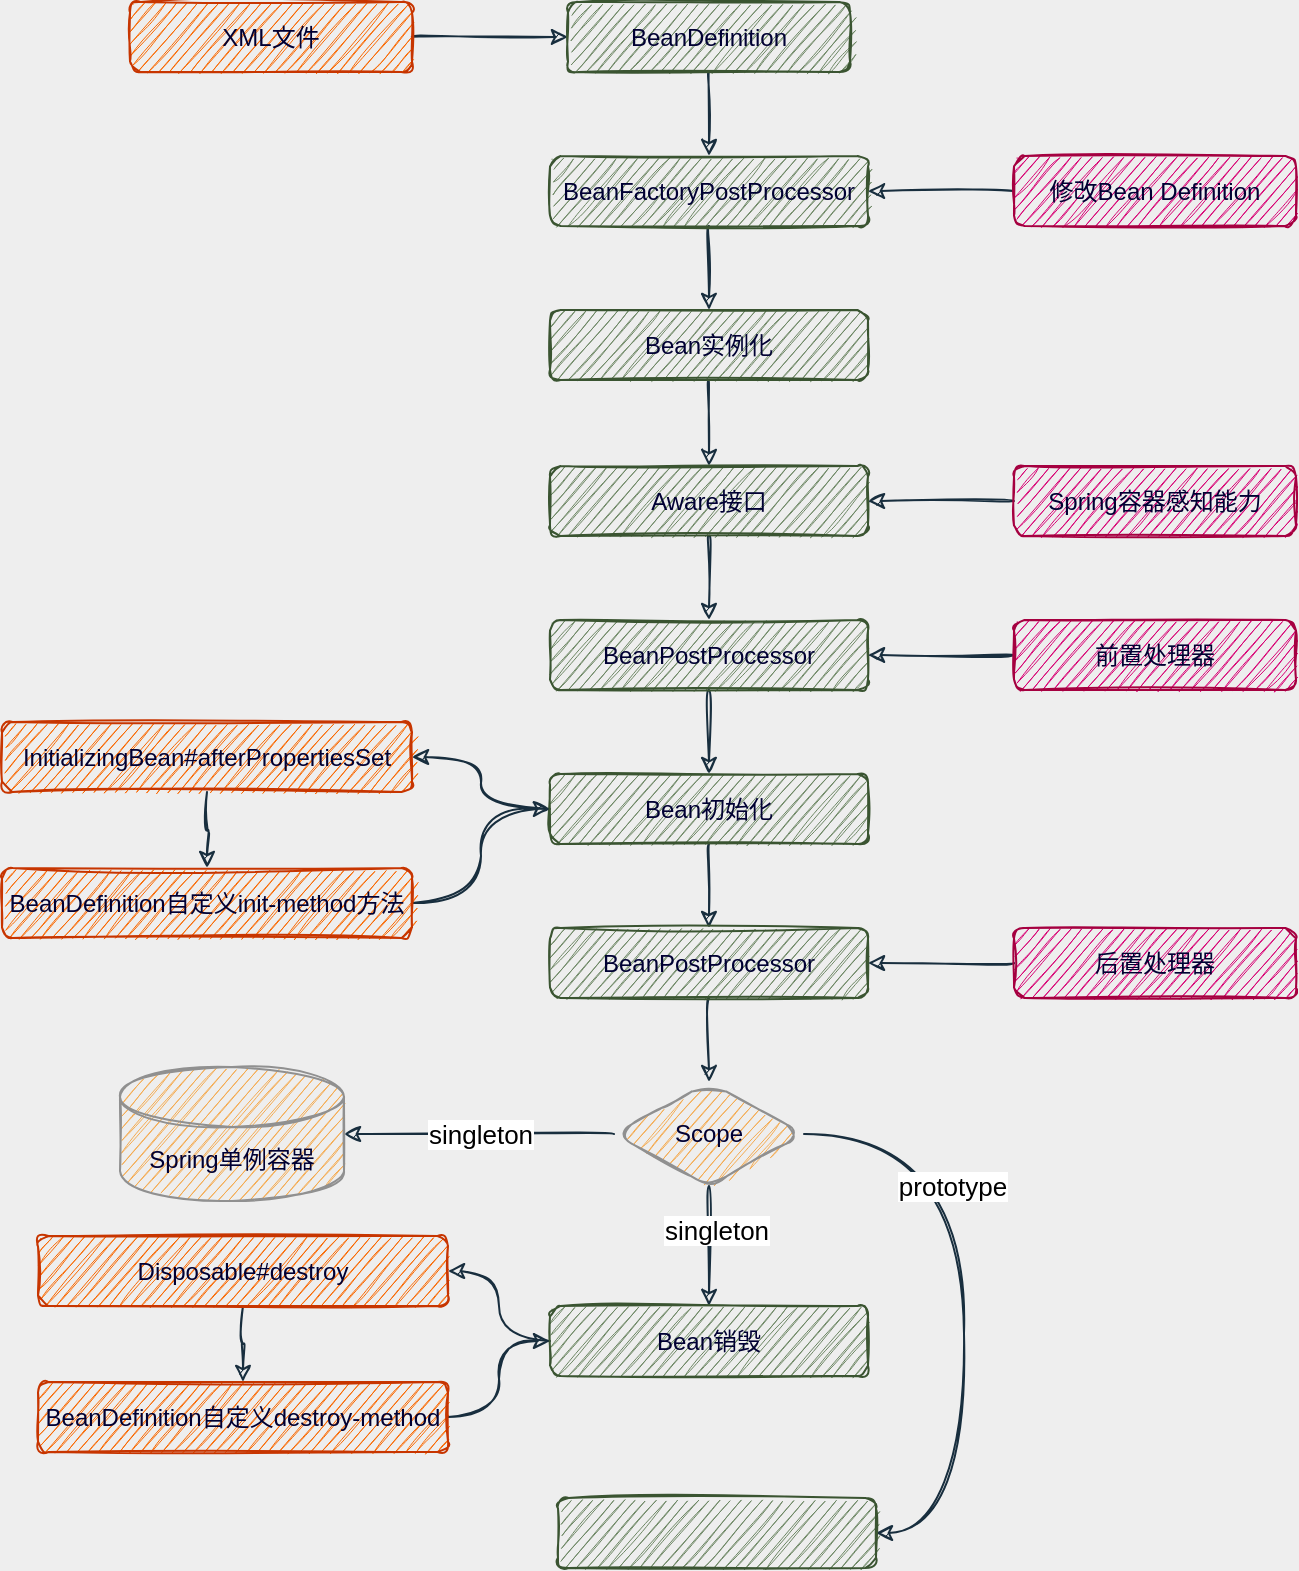 <mxfile version="19.0.3" type="device"><diagram id="by-D75B63jVVUDKd2qjx" name="Page-1"><mxGraphModel dx="1072" dy="816" grid="0" gridSize="10" guides="1" tooltips="1" connect="1" arrows="1" fold="1" page="1" pageScale="1" pageWidth="850" pageHeight="1100" background="#EEEEEE" math="0" shadow="0"><root><mxCell id="0"/><mxCell id="1" parent="0"/><mxCell id="15" style="edgeStyle=orthogonalEdgeStyle;curved=1;rounded=1;sketch=1;orthogonalLoop=1;jettySize=auto;html=1;exitX=1;exitY=0.5;exitDx=0;exitDy=0;fontColor=#000033;strokeColor=#182E3E;" parent="1" source="2" target="9" edge="1"><mxGeometry relative="1" as="geometry"/></mxCell><mxCell id="2" value="&lt;font color=&quot;#000033&quot;&gt;XML文件&lt;/font&gt;" style="whiteSpace=wrap;html=1;fontColor=#000000;strokeColor=#C73500;fillColor=#fa6800;sketch=1;rounded=1;" parent="1" vertex="1"><mxGeometry x="161" y="33" width="141" height="35" as="geometry"/></mxCell><mxCell id="13" style="edgeStyle=orthogonalEdgeStyle;curved=1;rounded=1;sketch=1;orthogonalLoop=1;jettySize=auto;html=1;exitX=0.5;exitY=1;exitDx=0;exitDy=0;fontColor=#000033;strokeColor=#182E3E;" parent="1" source="9" target="12" edge="1"><mxGeometry relative="1" as="geometry"/></mxCell><mxCell id="9" value="&lt;font color=&quot;#000033&quot;&gt;BeanDefinition&lt;/font&gt;" style="whiteSpace=wrap;html=1;fontColor=#ffffff;strokeColor=#3A5431;fillColor=#6d8764;sketch=1;rounded=1;" parent="1" vertex="1"><mxGeometry x="380" y="33" width="141" height="35" as="geometry"/></mxCell><mxCell id="18" style="edgeStyle=orthogonalEdgeStyle;curved=1;rounded=1;sketch=1;orthogonalLoop=1;jettySize=auto;html=1;exitX=0.5;exitY=1;exitDx=0;exitDy=0;entryX=0.5;entryY=0;entryDx=0;entryDy=0;fontColor=#000033;strokeColor=#182E3E;" parent="1" source="12" target="17" edge="1"><mxGeometry relative="1" as="geometry"/></mxCell><mxCell id="12" value="&lt;font color=&quot;#000033&quot;&gt;BeanFactoryPostProcessor&lt;/font&gt;" style="whiteSpace=wrap;html=1;strokeColor=#3A5431;fillColor=#6d8764;sketch=1;rounded=1;fontColor=#ffffff;" parent="1" vertex="1"><mxGeometry x="371" y="110" width="159" height="35" as="geometry"/></mxCell><mxCell id="16" style="edgeStyle=orthogonalEdgeStyle;curved=1;rounded=1;sketch=1;orthogonalLoop=1;jettySize=auto;html=1;exitX=0;exitY=0.5;exitDx=0;exitDy=0;fontColor=#000033;strokeColor=#182E3E;" parent="1" source="14" target="12" edge="1"><mxGeometry relative="1" as="geometry"/></mxCell><mxCell id="14" value="&lt;font color=&quot;#000033&quot;&gt;修改Bean Definition&lt;/font&gt;" style="whiteSpace=wrap;html=1;strokeColor=#A50040;fillColor=#d80073;sketch=1;rounded=1;fontColor=#ffffff;" parent="1" vertex="1"><mxGeometry x="603" y="110" width="141" height="35" as="geometry"/></mxCell><mxCell id="46" style="edgeStyle=orthogonalEdgeStyle;curved=1;rounded=1;sketch=1;orthogonalLoop=1;jettySize=auto;html=1;exitX=0.5;exitY=1;exitDx=0;exitDy=0;entryX=0.5;entryY=0;entryDx=0;entryDy=0;fontColor=#000033;strokeColor=#182E3E;" parent="1" source="17" target="19" edge="1"><mxGeometry relative="1" as="geometry"/></mxCell><mxCell id="17" value="&lt;font color=&quot;#000033&quot;&gt;Bean实例化&lt;/font&gt;" style="whiteSpace=wrap;html=1;strokeColor=#3A5431;fillColor=#6d8764;sketch=1;rounded=1;fontColor=#ffffff;" parent="1" vertex="1"><mxGeometry x="371" y="187" width="159" height="35" as="geometry"/></mxCell><mxCell id="25" style="edgeStyle=orthogonalEdgeStyle;curved=1;rounded=1;sketch=1;orthogonalLoop=1;jettySize=auto;html=1;exitX=0.5;exitY=1;exitDx=0;exitDy=0;entryX=0.5;entryY=0;entryDx=0;entryDy=0;fontColor=#000033;strokeColor=#182E3E;" parent="1" source="19" target="24" edge="1"><mxGeometry relative="1" as="geometry"/></mxCell><mxCell id="19" value="&lt;font color=&quot;#000033&quot;&gt;Aware接口&lt;/font&gt;" style="whiteSpace=wrap;html=1;strokeColor=#3A5431;fillColor=#6d8764;sketch=1;rounded=1;fontColor=#ffffff;" parent="1" vertex="1"><mxGeometry x="371" y="265" width="159" height="35" as="geometry"/></mxCell><mxCell id="23" style="edgeStyle=orthogonalEdgeStyle;curved=1;rounded=1;sketch=1;orthogonalLoop=1;jettySize=auto;html=1;exitX=0;exitY=0.5;exitDx=0;exitDy=0;fontColor=#000033;strokeColor=#182E3E;" parent="1" source="22" target="19" edge="1"><mxGeometry relative="1" as="geometry"/></mxCell><mxCell id="22" value="&lt;font color=&quot;#000033&quot;&gt;Spring容器感知能力&lt;/font&gt;" style="whiteSpace=wrap;html=1;strokeColor=#A50040;fillColor=#d80073;sketch=1;rounded=1;fontColor=#ffffff;" parent="1" vertex="1"><mxGeometry x="603" y="265" width="141" height="35" as="geometry"/></mxCell><mxCell id="29" style="edgeStyle=orthogonalEdgeStyle;curved=1;rounded=1;sketch=1;orthogonalLoop=1;jettySize=auto;html=1;exitX=0.5;exitY=1;exitDx=0;exitDy=0;fontColor=#000033;strokeColor=#182E3E;" parent="1" source="24" target="28" edge="1"><mxGeometry relative="1" as="geometry"/></mxCell><mxCell id="24" value="&lt;font color=&quot;#000033&quot;&gt;BeanPostProcessor&lt;/font&gt;" style="whiteSpace=wrap;html=1;strokeColor=#3A5431;fillColor=#6d8764;sketch=1;rounded=1;fontColor=#ffffff;" parent="1" vertex="1"><mxGeometry x="371" y="342" width="159" height="35" as="geometry"/></mxCell><mxCell id="27" style="edgeStyle=orthogonalEdgeStyle;curved=1;rounded=1;sketch=1;orthogonalLoop=1;jettySize=auto;html=1;exitX=0;exitY=0.5;exitDx=0;exitDy=0;fontColor=#000033;strokeColor=#182E3E;" parent="1" source="26" target="24" edge="1"><mxGeometry relative="1" as="geometry"/></mxCell><mxCell id="26" value="&lt;font color=&quot;#000033&quot;&gt;前置处理器&lt;/font&gt;" style="whiteSpace=wrap;html=1;strokeColor=#A50040;fillColor=#d80073;sketch=1;rounded=1;fontColor=#ffffff;" parent="1" vertex="1"><mxGeometry x="603" y="342" width="141" height="35" as="geometry"/></mxCell><mxCell id="33" style="edgeStyle=orthogonalEdgeStyle;curved=1;rounded=1;sketch=1;orthogonalLoop=1;jettySize=auto;html=1;exitX=0;exitY=0.5;exitDx=0;exitDy=0;entryX=1;entryY=0.5;entryDx=0;entryDy=0;fontColor=#000033;strokeColor=#182E3E;" parent="1" source="28" target="30" edge="1"><mxGeometry relative="1" as="geometry"/></mxCell><mxCell id="37" style="edgeStyle=orthogonalEdgeStyle;curved=1;rounded=1;sketch=1;orthogonalLoop=1;jettySize=auto;html=1;exitX=0.5;exitY=1;exitDx=0;exitDy=0;entryX=0.5;entryY=0;entryDx=0;entryDy=0;fontColor=#000033;strokeColor=#182E3E;" parent="1" source="28" target="36" edge="1"><mxGeometry relative="1" as="geometry"/></mxCell><mxCell id="28" value="&lt;font color=&quot;#000033&quot;&gt;Bean初始化&lt;/font&gt;" style="whiteSpace=wrap;html=1;strokeColor=#3A5431;fillColor=#6d8764;sketch=1;rounded=1;fontColor=#ffffff;" parent="1" vertex="1"><mxGeometry x="371" y="419" width="159" height="35" as="geometry"/></mxCell><mxCell id="34" style="edgeStyle=orthogonalEdgeStyle;curved=1;rounded=1;sketch=1;orthogonalLoop=1;jettySize=auto;html=1;exitX=0.5;exitY=1;exitDx=0;exitDy=0;fontColor=#000033;strokeColor=#182E3E;" parent="1" source="30" target="31" edge="1"><mxGeometry relative="1" as="geometry"/></mxCell><mxCell id="30" value="&lt;font color=&quot;#000033&quot;&gt;InitializingBean#afterPropertiesSet&lt;/font&gt;" style="whiteSpace=wrap;html=1;fontColor=#000000;strokeColor=#C73500;fillColor=#fa6800;sketch=1;rounded=1;" parent="1" vertex="1"><mxGeometry x="97" y="393" width="205" height="35" as="geometry"/></mxCell><mxCell id="35" style="edgeStyle=orthogonalEdgeStyle;curved=1;rounded=1;sketch=1;orthogonalLoop=1;jettySize=auto;html=1;exitX=1;exitY=0.5;exitDx=0;exitDy=0;entryX=0;entryY=0.5;entryDx=0;entryDy=0;fontColor=#000033;strokeColor=#182E3E;" parent="1" source="31" target="28" edge="1"><mxGeometry relative="1" as="geometry"/></mxCell><mxCell id="31" value="&lt;font color=&quot;#000033&quot;&gt;BeanDefinition自定义init-method方法&lt;/font&gt;" style="whiteSpace=wrap;html=1;fontColor=#000000;strokeColor=#C73500;fillColor=#fa6800;sketch=1;rounded=1;" parent="1" vertex="1"><mxGeometry x="97" y="466" width="205" height="35" as="geometry"/></mxCell><mxCell id="47" style="edgeStyle=orthogonalEdgeStyle;curved=1;rounded=1;sketch=1;orthogonalLoop=1;jettySize=auto;html=1;exitX=0.5;exitY=1;exitDx=0;exitDy=0;fontColor=#000033;strokeColor=#182E3E;" parent="1" source="36" target="41" edge="1"><mxGeometry relative="1" as="geometry"/></mxCell><mxCell id="36" value="&lt;font color=&quot;#000033&quot;&gt;BeanPostProcessor&lt;/font&gt;" style="whiteSpace=wrap;html=1;strokeColor=#3A5431;fillColor=#6d8764;sketch=1;rounded=1;fontColor=#ffffff;" parent="1" vertex="1"><mxGeometry x="371" y="496" width="159" height="35" as="geometry"/></mxCell><mxCell id="39" style="edgeStyle=orthogonalEdgeStyle;curved=1;rounded=1;sketch=1;orthogonalLoop=1;jettySize=auto;html=1;exitX=0;exitY=0.5;exitDx=0;exitDy=0;fontColor=#000033;strokeColor=#182E3E;" parent="1" source="38" target="36" edge="1"><mxGeometry relative="1" as="geometry"/></mxCell><mxCell id="38" value="&lt;font color=&quot;#000033&quot;&gt;后置处理器&lt;/font&gt;" style="whiteSpace=wrap;html=1;strokeColor=#A50040;fillColor=#d80073;sketch=1;rounded=1;fontColor=#ffffff;" parent="1" vertex="1"><mxGeometry x="603" y="496" width="141" height="35" as="geometry"/></mxCell><mxCell id="43" value="&lt;font style=&quot;font-size: 13px ; background-color: rgb(255 , 255 , 255)&quot; color=&quot;#000000&quot;&gt;singleton&lt;/font&gt;" style="edgeStyle=orthogonalEdgeStyle;curved=1;rounded=1;sketch=1;orthogonalLoop=1;jettySize=auto;html=1;exitX=0;exitY=0.5;exitDx=0;exitDy=0;fontColor=#000033;strokeColor=#182E3E;entryX=1;entryY=0.5;entryDx=0;entryDy=0;entryPerimeter=0;" parent="1" source="41" target="45" edge="1"><mxGeometry relative="1" as="geometry"><mxPoint x="257" y="794" as="targetPoint"/></mxGeometry></mxCell><mxCell id="49" style="edgeStyle=orthogonalEdgeStyle;curved=1;rounded=1;sketch=1;orthogonalLoop=1;jettySize=auto;html=1;exitX=0.5;exitY=1;exitDx=0;exitDy=0;labelBackgroundColor=#FFFFFF;fontSize=13;fontColor=#000000;strokeColor=#182E3E;" parent="1" source="41" target="48" edge="1"><mxGeometry relative="1" as="geometry"/></mxCell><mxCell id="53" value="&lt;font style=&quot;background-color: rgb(255 , 255 , 255)&quot;&gt;singleton&lt;/font&gt;" style="edgeLabel;html=1;align=center;verticalAlign=middle;resizable=0;points=[];fontSize=13;fontColor=#000000;" parent="49" vertex="1" connectable="0"><mxGeometry x="-0.429" y="3" relative="1" as="geometry"><mxPoint y="5" as="offset"/></mxGeometry></mxCell><mxCell id="51" style="edgeStyle=orthogonalEdgeStyle;curved=1;rounded=1;sketch=1;orthogonalLoop=1;jettySize=auto;html=1;exitX=1;exitY=0.5;exitDx=0;exitDy=0;entryX=1;entryY=0.5;entryDx=0;entryDy=0;labelBackgroundColor=#FFFFFF;fontSize=13;fontColor=#000000;strokeColor=#182E3E;" parent="1" source="41" target="50" edge="1"><mxGeometry relative="1" as="geometry"><Array as="points"><mxPoint x="578" y="599"/><mxPoint x="578" y="799"/></Array></mxGeometry></mxCell><mxCell id="52" value="&lt;span style=&quot;background-color: rgb(255 , 255 , 255)&quot;&gt;prototype&lt;/span&gt;" style="edgeLabel;html=1;align=center;verticalAlign=middle;resizable=0;points=[];fontSize=13;fontColor=#000000;" parent="51" vertex="1" connectable="0"><mxGeometry x="-0.869" y="-1" relative="1" as="geometry"><mxPoint x="53" y="25" as="offset"/></mxGeometry></mxCell><mxCell id="41" value="Scope" style="rhombus;whiteSpace=wrap;html=1;rounded=1;sketch=1;fontColor=#000033;strokeColor=#909090;fillColor=#F5AB50;" parent="1" vertex="1"><mxGeometry x="403" y="573" width="95" height="52" as="geometry"/></mxCell><mxCell id="45" value="Spring单例容器" style="shape=cylinder3;whiteSpace=wrap;html=1;boundedLbl=1;backgroundOutline=1;size=15;rounded=1;sketch=1;fontColor=#000033;strokeColor=#909090;fillColor=#F5AB50;" parent="1" vertex="1"><mxGeometry x="156" y="565.5" width="112" height="67" as="geometry"/></mxCell><mxCell id="58" style="edgeStyle=orthogonalEdgeStyle;curved=1;rounded=1;sketch=1;orthogonalLoop=1;jettySize=auto;html=1;exitX=0;exitY=0.5;exitDx=0;exitDy=0;entryX=1;entryY=0.5;entryDx=0;entryDy=0;labelBackgroundColor=#FFFFFF;fontSize=13;fontColor=#000000;strokeColor=#182E3E;" parent="1" source="48" target="55" edge="1"><mxGeometry relative="1" as="geometry"/></mxCell><mxCell id="48" value="&lt;font color=&quot;#000033&quot;&gt;Bean销毁&lt;/font&gt;" style="whiteSpace=wrap;html=1;strokeColor=#3A5431;fillColor=#6d8764;sketch=1;rounded=1;fontColor=#ffffff;" parent="1" vertex="1"><mxGeometry x="371" y="685" width="159" height="35" as="geometry"/></mxCell><mxCell id="50" value="" style="whiteSpace=wrap;html=1;strokeColor=#3A5431;fillColor=#6d8764;sketch=1;rounded=1;fontColor=#ffffff;" parent="1" vertex="1"><mxGeometry x="375" y="781" width="159" height="35" as="geometry"/></mxCell><mxCell id="54" style="edgeStyle=orthogonalEdgeStyle;curved=1;rounded=1;sketch=1;orthogonalLoop=1;jettySize=auto;html=1;exitX=0.5;exitY=1;exitDx=0;exitDy=0;fontColor=#000033;strokeColor=#182E3E;" parent="1" source="55" target="56" edge="1"><mxGeometry relative="1" as="geometry"/></mxCell><mxCell id="55" value="&lt;font color=&quot;#000033&quot;&gt;Disposable#destroy&lt;/font&gt;" style="whiteSpace=wrap;html=1;fontColor=#000000;strokeColor=#C73500;fillColor=#fa6800;sketch=1;rounded=1;" parent="1" vertex="1"><mxGeometry x="115" y="650" width="205" height="35" as="geometry"/></mxCell><mxCell id="61" style="edgeStyle=orthogonalEdgeStyle;curved=1;rounded=1;sketch=1;orthogonalLoop=1;jettySize=auto;html=1;exitX=1;exitY=0.5;exitDx=0;exitDy=0;entryX=0;entryY=0.5;entryDx=0;entryDy=0;labelBackgroundColor=#FFFFFF;fontSize=13;fontColor=#000000;strokeColor=#182E3E;" parent="1" source="56" target="48" edge="1"><mxGeometry relative="1" as="geometry"/></mxCell><mxCell id="56" value="&lt;font color=&quot;#000033&quot;&gt;BeanDefinition自定义destroy-method&lt;/font&gt;" style="whiteSpace=wrap;html=1;fontColor=#000000;strokeColor=#C73500;fillColor=#fa6800;sketch=1;rounded=1;" parent="1" vertex="1"><mxGeometry x="115" y="723" width="205" height="35" as="geometry"/></mxCell></root></mxGraphModel></diagram></mxfile>